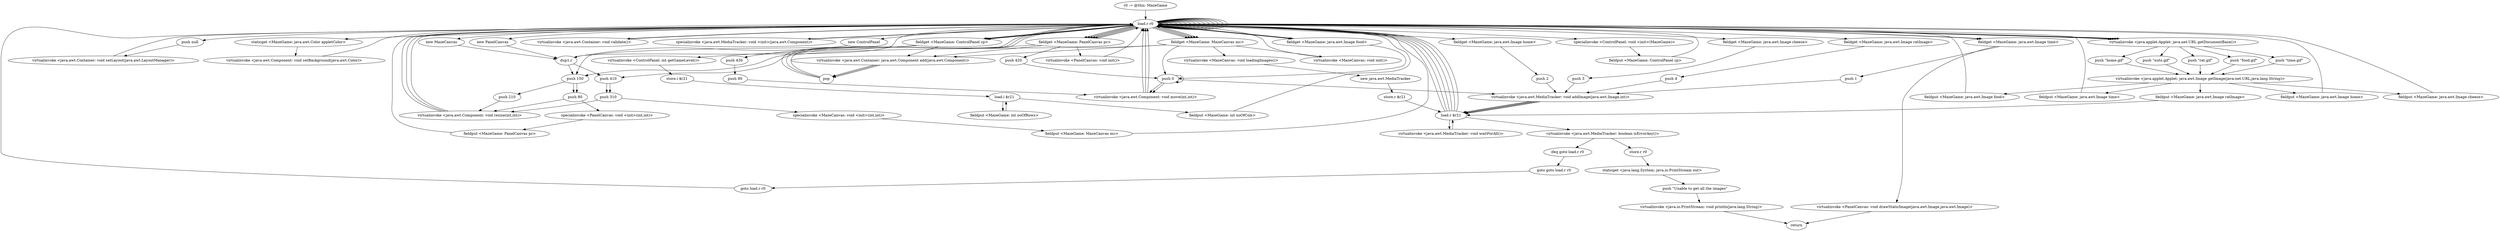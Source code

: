 digraph "" {
    "r0 := @this: MazeGame"
    "load.r r0"
    "r0 := @this: MazeGame"->"load.r r0";
    "push null"
    "load.r r0"->"push null";
    "virtualinvoke <java.awt.Container: void setLayout(java.awt.LayoutManager)>"
    "push null"->"virtualinvoke <java.awt.Container: void setLayout(java.awt.LayoutManager)>";
    "virtualinvoke <java.awt.Container: void setLayout(java.awt.LayoutManager)>"->"load.r r0";
    "staticget <MazeGame: java.awt.Color appletColor>"
    "load.r r0"->"staticget <MazeGame: java.awt.Color appletColor>";
    "virtualinvoke <java.awt.Component: void setBackground(java.awt.Color)>"
    "staticget <MazeGame: java.awt.Color appletColor>"->"virtualinvoke <java.awt.Component: void setBackground(java.awt.Color)>";
    "virtualinvoke <java.awt.Component: void setBackground(java.awt.Color)>"->"load.r r0";
    "new MazeCanvas"
    "load.r r0"->"new MazeCanvas";
    "dup1.r"
    "new MazeCanvas"->"dup1.r";
    "push 410"
    "dup1.r"->"push 410";
    "push 310"
    "push 410"->"push 310";
    "specialinvoke <MazeCanvas: void <init>(int,int)>"
    "push 310"->"specialinvoke <MazeCanvas: void <init>(int,int)>";
    "fieldput <MazeGame: MazeCanvas mc>"
    "specialinvoke <MazeCanvas: void <init>(int,int)>"->"fieldput <MazeGame: MazeCanvas mc>";
    "fieldput <MazeGame: MazeCanvas mc>"->"load.r r0";
    "fieldget <MazeGame: MazeCanvas mc>"
    "load.r r0"->"fieldget <MazeGame: MazeCanvas mc>";
    "fieldget <MazeGame: MazeCanvas mc>"->"push 410";
    "push 410"->"push 310";
    "virtualinvoke <java.awt.Component: void resize(int,int)>"
    "push 310"->"virtualinvoke <java.awt.Component: void resize(int,int)>";
    "virtualinvoke <java.awt.Component: void resize(int,int)>"->"load.r r0";
    "new PanelCanvas"
    "load.r r0"->"new PanelCanvas";
    "new PanelCanvas"->"dup1.r";
    "push 150"
    "dup1.r"->"push 150";
    "push 80"
    "push 150"->"push 80";
    "specialinvoke <PanelCanvas: void <init>(int,int)>"
    "push 80"->"specialinvoke <PanelCanvas: void <init>(int,int)>";
    "fieldput <MazeGame: PanelCanvas pc>"
    "specialinvoke <PanelCanvas: void <init>(int,int)>"->"fieldput <MazeGame: PanelCanvas pc>";
    "fieldput <MazeGame: PanelCanvas pc>"->"load.r r0";
    "fieldget <MazeGame: PanelCanvas pc>"
    "load.r r0"->"fieldget <MazeGame: PanelCanvas pc>";
    "fieldget <MazeGame: PanelCanvas pc>"->"push 150";
    "push 150"->"push 80";
    "push 80"->"virtualinvoke <java.awt.Component: void resize(int,int)>";
    "virtualinvoke <java.awt.Component: void resize(int,int)>"->"load.r r0";
    "load.r r0"->"fieldget <MazeGame: MazeCanvas mc>";
    "push 0"
    "fieldget <MazeGame: MazeCanvas mc>"->"push 0";
    "push 0"->"push 0";
    "virtualinvoke <java.awt.Component: void move(int,int)>"
    "push 0"->"virtualinvoke <java.awt.Component: void move(int,int)>";
    "virtualinvoke <java.awt.Component: void move(int,int)>"->"load.r r0";
    "load.r r0"->"fieldget <MazeGame: PanelCanvas pc>";
    "push 420"
    "fieldget <MazeGame: PanelCanvas pc>"->"push 420";
    "push 420"->"push 0";
    "push 0"->"virtualinvoke <java.awt.Component: void move(int,int)>";
    "virtualinvoke <java.awt.Component: void move(int,int)>"->"load.r r0";
    "new ControlPanel"
    "load.r r0"->"new ControlPanel";
    "new ControlPanel"->"dup1.r";
    "dup1.r"->"load.r r0";
    "specialinvoke <ControlPanel: void <init>(MazeGame)>"
    "load.r r0"->"specialinvoke <ControlPanel: void <init>(MazeGame)>";
    "fieldput <MazeGame: ControlPanel cp>"
    "specialinvoke <ControlPanel: void <init>(MazeGame)>"->"fieldput <MazeGame: ControlPanel cp>";
    "fieldput <MazeGame: ControlPanel cp>"->"load.r r0";
    "fieldget <MazeGame: ControlPanel cp>"
    "load.r r0"->"fieldget <MazeGame: ControlPanel cp>";
    "fieldget <MazeGame: ControlPanel cp>"->"push 150";
    "push 210"
    "push 150"->"push 210";
    "push 210"->"virtualinvoke <java.awt.Component: void resize(int,int)>";
    "virtualinvoke <java.awt.Component: void resize(int,int)>"->"load.r r0";
    "load.r r0"->"fieldget <MazeGame: ControlPanel cp>";
    "push 430"
    "fieldget <MazeGame: ControlPanel cp>"->"push 430";
    "push 90"
    "push 430"->"push 90";
    "push 90"->"virtualinvoke <java.awt.Component: void move(int,int)>";
    "virtualinvoke <java.awt.Component: void move(int,int)>"->"load.r r0";
    "load.r r0"->"load.r r0";
    "load.r r0"->"fieldget <MazeGame: MazeCanvas mc>";
    "virtualinvoke <java.awt.Container: java.awt.Component add(java.awt.Component)>"
    "fieldget <MazeGame: MazeCanvas mc>"->"virtualinvoke <java.awt.Container: java.awt.Component add(java.awt.Component)>";
    "pop"
    "virtualinvoke <java.awt.Container: java.awt.Component add(java.awt.Component)>"->"pop";
    "pop"->"load.r r0";
    "load.r r0"->"load.r r0";
    "load.r r0"->"fieldget <MazeGame: PanelCanvas pc>";
    "fieldget <MazeGame: PanelCanvas pc>"->"virtualinvoke <java.awt.Container: java.awt.Component add(java.awt.Component)>";
    "virtualinvoke <java.awt.Container: java.awt.Component add(java.awt.Component)>"->"pop";
    "pop"->"load.r r0";
    "load.r r0"->"load.r r0";
    "load.r r0"->"fieldget <MazeGame: ControlPanel cp>";
    "fieldget <MazeGame: ControlPanel cp>"->"virtualinvoke <java.awt.Container: java.awt.Component add(java.awt.Component)>";
    "virtualinvoke <java.awt.Container: java.awt.Component add(java.awt.Component)>"->"pop";
    "pop"->"load.r r0";
    "virtualinvoke <java.awt.Container: void validate()>"
    "load.r r0"->"virtualinvoke <java.awt.Container: void validate()>";
    "virtualinvoke <java.awt.Container: void validate()>"->"load.r r0";
    "load.r r0"->"fieldget <MazeGame: PanelCanvas pc>";
    "virtualinvoke <PanelCanvas: void init()>"
    "fieldget <MazeGame: PanelCanvas pc>"->"virtualinvoke <PanelCanvas: void init()>";
    "virtualinvoke <PanelCanvas: void init()>"->"load.r r0";
    "load.r r0"->"fieldget <MazeGame: MazeCanvas mc>";
    "virtualinvoke <MazeCanvas: void init()>"
    "fieldget <MazeGame: MazeCanvas mc>"->"virtualinvoke <MazeCanvas: void init()>";
    "virtualinvoke <MazeCanvas: void init()>"->"load.r r0";
    "load.r r0"->"fieldget <MazeGame: MazeCanvas mc>";
    "virtualinvoke <MazeCanvas: void loadingImages()>"
    "fieldget <MazeGame: MazeCanvas mc>"->"virtualinvoke <MazeCanvas: void loadingImages()>";
    "new java.awt.MediaTracker"
    "virtualinvoke <MazeCanvas: void loadingImages()>"->"new java.awt.MediaTracker";
    "store.r $r21"
    "new java.awt.MediaTracker"->"store.r $r21";
    "load.r $r21"
    "store.r $r21"->"load.r $r21";
    "load.r $r21"->"load.r r0";
    "specialinvoke <java.awt.MediaTracker: void <init>(java.awt.Component)>"
    "load.r r0"->"specialinvoke <java.awt.MediaTracker: void <init>(java.awt.Component)>";
    "specialinvoke <java.awt.MediaTracker: void <init>(java.awt.Component)>"->"load.r r0";
    "load.r r0"->"load.r r0";
    "load.r r0"->"load.r r0";
    "virtualinvoke <java.applet.Applet: java.net.URL getDocumentBase()>"
    "load.r r0"->"virtualinvoke <java.applet.Applet: java.net.URL getDocumentBase()>";
    "push \"food.gif\""
    "virtualinvoke <java.applet.Applet: java.net.URL getDocumentBase()>"->"push \"food.gif\"";
    "virtualinvoke <java.applet.Applet: java.awt.Image getImage(java.net.URL,java.lang.String)>"
    "push \"food.gif\""->"virtualinvoke <java.applet.Applet: java.awt.Image getImage(java.net.URL,java.lang.String)>";
    "fieldput <MazeGame: java.awt.Image food>"
    "virtualinvoke <java.applet.Applet: java.awt.Image getImage(java.net.URL,java.lang.String)>"->"fieldput <MazeGame: java.awt.Image food>";
    "fieldput <MazeGame: java.awt.Image food>"->"load.r r0";
    "load.r r0"->"load.r r0";
    "load.r r0"->"load.r r0";
    "load.r r0"->"virtualinvoke <java.applet.Applet: java.net.URL getDocumentBase()>";
    "push \"time.gif\""
    "virtualinvoke <java.applet.Applet: java.net.URL getDocumentBase()>"->"push \"time.gif\"";
    "push \"time.gif\""->"virtualinvoke <java.applet.Applet: java.awt.Image getImage(java.net.URL,java.lang.String)>";
    "fieldput <MazeGame: java.awt.Image time>"
    "virtualinvoke <java.applet.Applet: java.awt.Image getImage(java.net.URL,java.lang.String)>"->"fieldput <MazeGame: java.awt.Image time>";
    "fieldput <MazeGame: java.awt.Image time>"->"load.r r0";
    "load.r r0"->"load.r r0";
    "load.r r0"->"load.r r0";
    "load.r r0"->"virtualinvoke <java.applet.Applet: java.net.URL getDocumentBase()>";
    "push \"home.gif\""
    "virtualinvoke <java.applet.Applet: java.net.URL getDocumentBase()>"->"push \"home.gif\"";
    "push \"home.gif\""->"virtualinvoke <java.applet.Applet: java.awt.Image getImage(java.net.URL,java.lang.String)>";
    "fieldput <MazeGame: java.awt.Image home>"
    "virtualinvoke <java.applet.Applet: java.awt.Image getImage(java.net.URL,java.lang.String)>"->"fieldput <MazeGame: java.awt.Image home>";
    "fieldput <MazeGame: java.awt.Image home>"->"load.r r0";
    "load.r r0"->"load.r r0";
    "load.r r0"->"load.r r0";
    "load.r r0"->"virtualinvoke <java.applet.Applet: java.net.URL getDocumentBase()>";
    "push \"nuts.gif\""
    "virtualinvoke <java.applet.Applet: java.net.URL getDocumentBase()>"->"push \"nuts.gif\"";
    "push \"nuts.gif\""->"virtualinvoke <java.applet.Applet: java.awt.Image getImage(java.net.URL,java.lang.String)>";
    "fieldput <MazeGame: java.awt.Image cheese>"
    "virtualinvoke <java.applet.Applet: java.awt.Image getImage(java.net.URL,java.lang.String)>"->"fieldput <MazeGame: java.awt.Image cheese>";
    "fieldput <MazeGame: java.awt.Image cheese>"->"load.r r0";
    "load.r r0"->"load.r r0";
    "load.r r0"->"load.r r0";
    "load.r r0"->"virtualinvoke <java.applet.Applet: java.net.URL getDocumentBase()>";
    "push \"rat.gif\""
    "virtualinvoke <java.applet.Applet: java.net.URL getDocumentBase()>"->"push \"rat.gif\"";
    "push \"rat.gif\""->"virtualinvoke <java.applet.Applet: java.awt.Image getImage(java.net.URL,java.lang.String)>";
    "fieldput <MazeGame: java.awt.Image ratImage>"
    "virtualinvoke <java.applet.Applet: java.awt.Image getImage(java.net.URL,java.lang.String)>"->"fieldput <MazeGame: java.awt.Image ratImage>";
    "fieldput <MazeGame: java.awt.Image ratImage>"->"load.r $r21";
    "load.r $r21"->"load.r r0";
    "fieldget <MazeGame: java.awt.Image food>"
    "load.r r0"->"fieldget <MazeGame: java.awt.Image food>";
    "fieldget <MazeGame: java.awt.Image food>"->"push 0";
    "virtualinvoke <java.awt.MediaTracker: void addImage(java.awt.Image,int)>"
    "push 0"->"virtualinvoke <java.awt.MediaTracker: void addImage(java.awt.Image,int)>";
    "virtualinvoke <java.awt.MediaTracker: void addImage(java.awt.Image,int)>"->"load.r $r21";
    "load.r $r21"->"load.r r0";
    "fieldget <MazeGame: java.awt.Image time>"
    "load.r r0"->"fieldget <MazeGame: java.awt.Image time>";
    "push 1"
    "fieldget <MazeGame: java.awt.Image time>"->"push 1";
    "push 1"->"virtualinvoke <java.awt.MediaTracker: void addImage(java.awt.Image,int)>";
    "virtualinvoke <java.awt.MediaTracker: void addImage(java.awt.Image,int)>"->"load.r $r21";
    "load.r $r21"->"load.r r0";
    "fieldget <MazeGame: java.awt.Image home>"
    "load.r r0"->"fieldget <MazeGame: java.awt.Image home>";
    "push 2"
    "fieldget <MazeGame: java.awt.Image home>"->"push 2";
    "push 2"->"virtualinvoke <java.awt.MediaTracker: void addImage(java.awt.Image,int)>";
    "virtualinvoke <java.awt.MediaTracker: void addImage(java.awt.Image,int)>"->"load.r $r21";
    "load.r $r21"->"load.r r0";
    "fieldget <MazeGame: java.awt.Image cheese>"
    "load.r r0"->"fieldget <MazeGame: java.awt.Image cheese>";
    "push 3"
    "fieldget <MazeGame: java.awt.Image cheese>"->"push 3";
    "push 3"->"virtualinvoke <java.awt.MediaTracker: void addImage(java.awt.Image,int)>";
    "virtualinvoke <java.awt.MediaTracker: void addImage(java.awt.Image,int)>"->"load.r $r21";
    "load.r $r21"->"load.r r0";
    "fieldget <MazeGame: java.awt.Image ratImage>"
    "load.r r0"->"fieldget <MazeGame: java.awt.Image ratImage>";
    "push 4"
    "fieldget <MazeGame: java.awt.Image ratImage>"->"push 4";
    "push 4"->"virtualinvoke <java.awt.MediaTracker: void addImage(java.awt.Image,int)>";
    "virtualinvoke <java.awt.MediaTracker: void addImage(java.awt.Image,int)>"->"load.r $r21";
    "virtualinvoke <java.awt.MediaTracker: void waitForAll()>"
    "load.r $r21"->"virtualinvoke <java.awt.MediaTracker: void waitForAll()>";
    "virtualinvoke <java.awt.MediaTracker: void waitForAll()>"->"load.r $r21";
    "virtualinvoke <java.awt.MediaTracker: boolean isErrorAny()>"
    "load.r $r21"->"virtualinvoke <java.awt.MediaTracker: boolean isErrorAny()>";
    "ifeq goto load.r r0"
    "virtualinvoke <java.awt.MediaTracker: boolean isErrorAny()>"->"ifeq goto load.r r0";
    "goto goto load.r r0"
    "ifeq goto load.r r0"->"goto goto load.r r0";
    "goto load.r r0"
    "goto goto load.r r0"->"goto load.r r0";
    "goto load.r r0"->"load.r r0";
    "load.r r0"->"load.r r0";
    "load.r r0"->"load.r r0";
    "load.r r0"->"fieldget <MazeGame: ControlPanel cp>";
    "virtualinvoke <ControlPanel: int getGameLevel()>"
    "fieldget <MazeGame: ControlPanel cp>"->"virtualinvoke <ControlPanel: int getGameLevel()>";
    "store.i $r21"
    "virtualinvoke <ControlPanel: int getGameLevel()>"->"store.i $r21";
    "load.i $r21"
    "store.i $r21"->"load.i $r21";
    "fieldput <MazeGame: int noOfRows>"
    "load.i $r21"->"fieldput <MazeGame: int noOfRows>";
    "fieldput <MazeGame: int noOfRows>"->"load.i $r21";
    "fieldput <MazeGame: int noOfCols>"
    "load.i $r21"->"fieldput <MazeGame: int noOfCols>";
    "fieldput <MazeGame: int noOfCols>"->"load.r r0";
    "load.r r0"->"fieldget <MazeGame: PanelCanvas pc>";
    "fieldget <MazeGame: PanelCanvas pc>"->"load.r r0";
    "load.r r0"->"fieldget <MazeGame: java.awt.Image food>";
    "fieldget <MazeGame: java.awt.Image food>"->"load.r r0";
    "load.r r0"->"fieldget <MazeGame: java.awt.Image time>";
    "virtualinvoke <PanelCanvas: void drawStaticImage(java.awt.Image,java.awt.Image)>"
    "fieldget <MazeGame: java.awt.Image time>"->"virtualinvoke <PanelCanvas: void drawStaticImage(java.awt.Image,java.awt.Image)>";
    "return"
    "virtualinvoke <PanelCanvas: void drawStaticImage(java.awt.Image,java.awt.Image)>"->"return";
    "store.r r0"
    "virtualinvoke <java.awt.MediaTracker: boolean isErrorAny()>"->"store.r r0";
    "staticget <java.lang.System: java.io.PrintStream out>"
    "store.r r0"->"staticget <java.lang.System: java.io.PrintStream out>";
    "push \"Unable to get all the images\""
    "staticget <java.lang.System: java.io.PrintStream out>"->"push \"Unable to get all the images\"";
    "virtualinvoke <java.io.PrintStream: void println(java.lang.String)>"
    "push \"Unable to get all the images\""->"virtualinvoke <java.io.PrintStream: void println(java.lang.String)>";
    "virtualinvoke <java.io.PrintStream: void println(java.lang.String)>"->"return";
}
